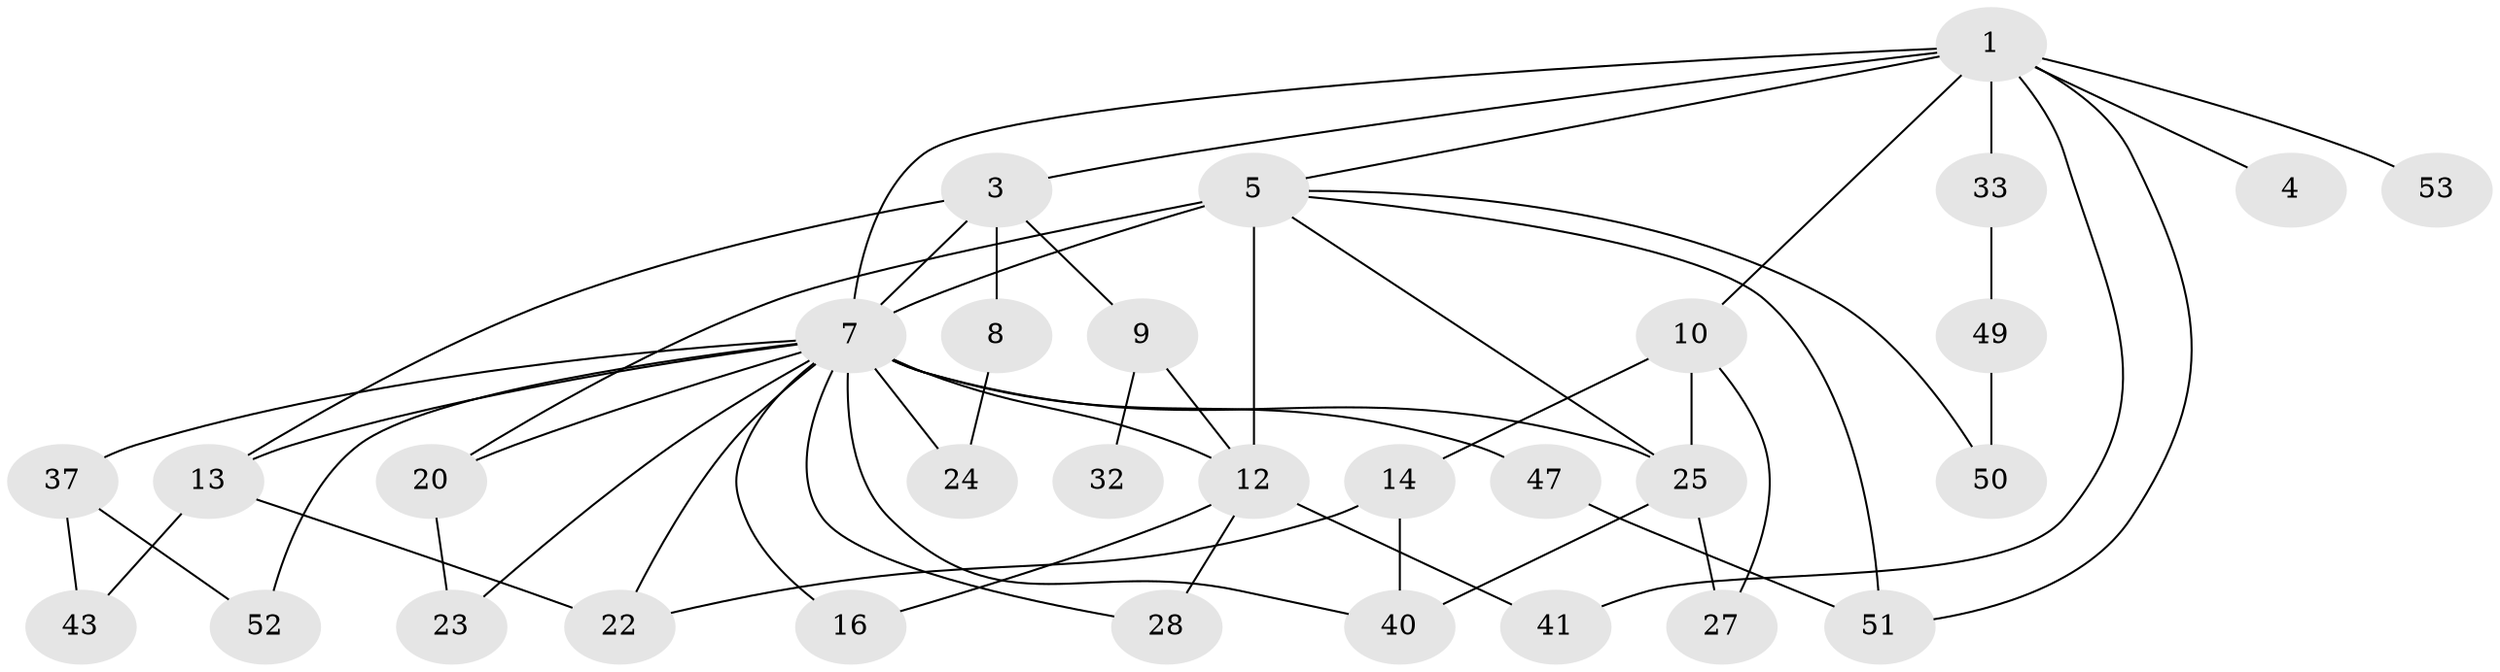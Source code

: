 // original degree distribution, {4: 0.12698412698412698, 8: 0.031746031746031744, 5: 0.06349206349206349, 1: 0.1111111111111111, 2: 0.31746031746031744, 3: 0.3333333333333333, 6: 0.015873015873015872}
// Generated by graph-tools (version 1.1) at 2025/13/03/09/25 04:13:39]
// undirected, 31 vertices, 53 edges
graph export_dot {
graph [start="1"]
  node [color=gray90,style=filled];
  1 [super="+45+2"];
  3;
  4;
  5 [super="+6"];
  7 [super="+17+11+26+18+15"];
  8;
  9;
  10;
  12 [super="+21+46"];
  13 [super="+35"];
  14;
  16;
  20;
  22;
  23 [super="+36"];
  24 [super="+29+55"];
  25;
  27 [super="+34"];
  28;
  32;
  33;
  37;
  40;
  41;
  43;
  47;
  49;
  50;
  51;
  52;
  53;
  1 -- 10;
  1 -- 51;
  1 -- 33;
  1 -- 3;
  1 -- 4;
  1 -- 5;
  1 -- 53;
  1 -- 41;
  1 -- 7;
  3 -- 8;
  3 -- 9;
  3 -- 13;
  3 -- 7;
  5 -- 7 [weight=2];
  5 -- 50;
  5 -- 51;
  5 -- 20;
  5 -- 25;
  5 -- 12 [weight=3];
  7 -- 12;
  7 -- 52;
  7 -- 47 [weight=2];
  7 -- 16;
  7 -- 20;
  7 -- 23;
  7 -- 28;
  7 -- 24 [weight=2];
  7 -- 25;
  7 -- 22;
  7 -- 40;
  7 -- 37;
  7 -- 13;
  8 -- 24;
  9 -- 32;
  9 -- 12;
  10 -- 14;
  10 -- 25;
  10 -- 27;
  12 -- 41;
  12 -- 16;
  12 -- 28;
  13 -- 43;
  13 -- 22;
  14 -- 22;
  14 -- 40;
  20 -- 23;
  25 -- 40;
  25 -- 27;
  33 -- 49;
  37 -- 43;
  37 -- 52;
  47 -- 51;
  49 -- 50;
}
